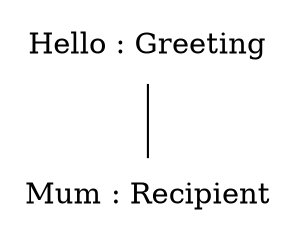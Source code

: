 graph {
n0[label = "Hello : Greeting", style = "solid", shape = "plaintext"] ;
n0_0[label = "Mum : Recipient", style = "solid", shape = "plaintext"] ;
n0 -- n0_0 [style = "solid"];
}

